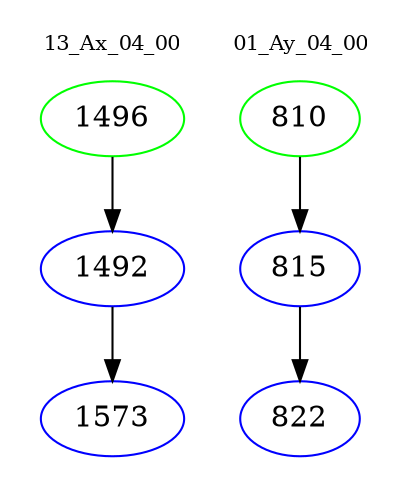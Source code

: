 digraph{
subgraph cluster_0 {
color = white
label = "13_Ax_04_00";
fontsize=10;
T0_1496 [label="1496", color="green"]
T0_1496 -> T0_1492 [color="black"]
T0_1492 [label="1492", color="blue"]
T0_1492 -> T0_1573 [color="black"]
T0_1573 [label="1573", color="blue"]
}
subgraph cluster_1 {
color = white
label = "01_Ay_04_00";
fontsize=10;
T1_810 [label="810", color="green"]
T1_810 -> T1_815 [color="black"]
T1_815 [label="815", color="blue"]
T1_815 -> T1_822 [color="black"]
T1_822 [label="822", color="blue"]
}
}
